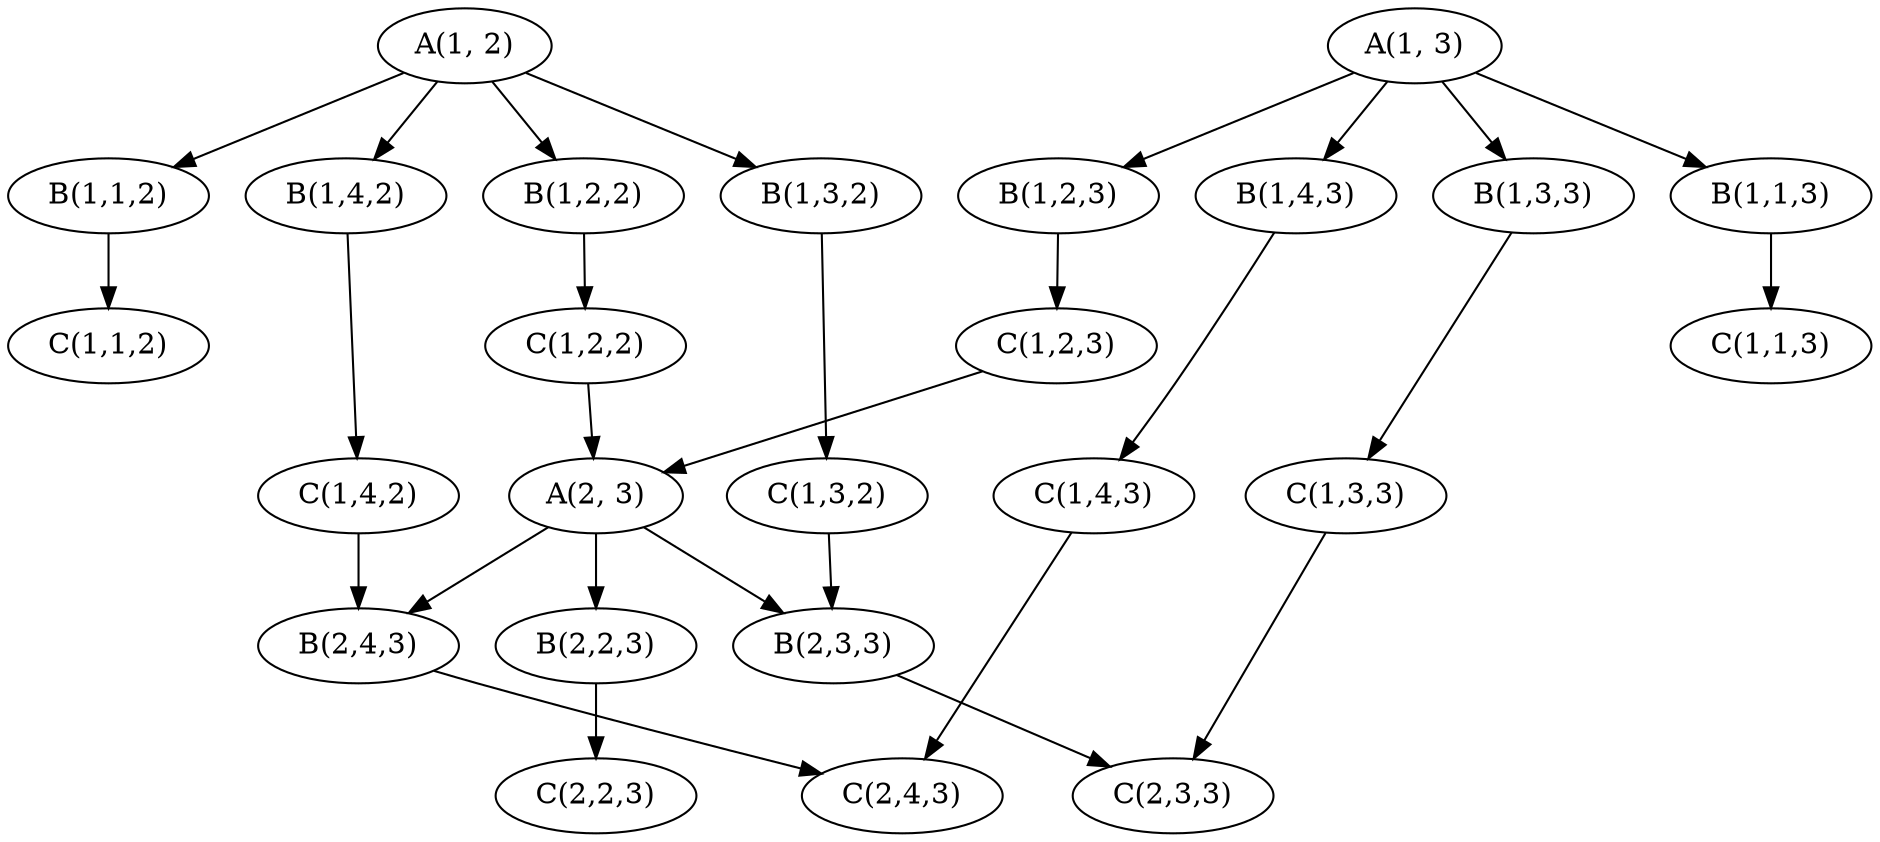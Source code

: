 digraph g {
	0 -> 1;
	1 -> 7;
	2 -> 3;
	4 -> 5;
	5 -> 10;
	6 -> 7;
	8 -> 2;
	8 -> 6;
	8 -> 9;
	9 -> 10;
	11 -> 12;
	13 -> 14;
	14 -> 8;
	15 -> 16;
	16 -> 6;
	17 -> 11;
	17 -> 13;
	17 -> 15;
	17 -> 18;
	18 -> 19;
	19 -> 9;
	20 -> 0;
	20 -> 4;
	20 -> 21;
	20 -> 23;
	21 -> 22;
	23 -> 24;
	24 -> 8;

	0 [label="B(1,3,3)"];
	1 [label="C(1,3,3)"];
	2 [label="B(2,2,3)"];
	3 [label="C(2,2,3)"];
	4 [label="B(1,4,3)"];
	5 [label="C(1,4,3)"];
	6 [label="B(2,3,3)"];
	7 [label="C(2,3,3)"];
	8 [label="A(2, 3)"];
	9 [label="B(2,4,3)"];
	10 [label="C(2,4,3)"];
	11 [label="B(1,1,2)"];
	12 [label="C(1,1,2)"];
	13 [label="B(1,2,2)"];
	14 [label="C(1,2,2)"];
	15 [label="B(1,3,2)"];
	16 [label="C(1,3,2)"];
	17 [label="A(1, 2)"];
	18 [label="B(1,4,2)"];
	19 [label="C(1,4,2)"];
	20 [label="A(1, 3)"];
	21 [label="B(1,1,3)"];
	22 [label="C(1,1,3)"];
	23 [label="B(1,2,3)"];
	24 [label="C(1,2,3)"];
}